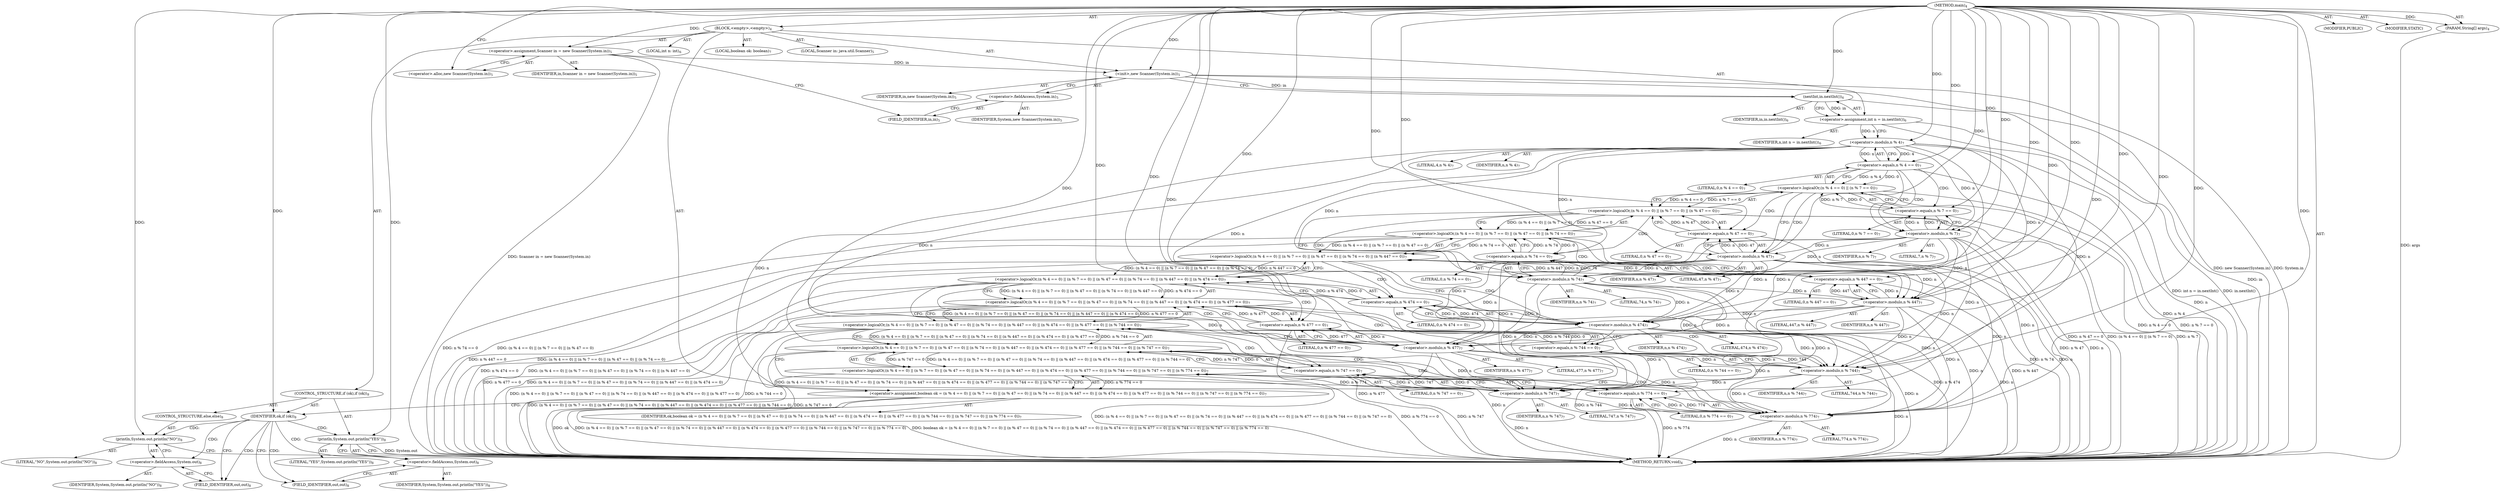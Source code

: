 digraph "main" {  
"19" [label = <(METHOD,main)<SUB>4</SUB>> ]
"20" [label = <(PARAM,String[] args)<SUB>4</SUB>> ]
"21" [label = <(BLOCK,&lt;empty&gt;,&lt;empty&gt;)<SUB>4</SUB>> ]
"4" [label = <(LOCAL,Scanner in: java.util.Scanner)<SUB>5</SUB>> ]
"22" [label = <(&lt;operator&gt;.assignment,Scanner in = new Scanner(System.in))<SUB>5</SUB>> ]
"23" [label = <(IDENTIFIER,in,Scanner in = new Scanner(System.in))<SUB>5</SUB>> ]
"24" [label = <(&lt;operator&gt;.alloc,new Scanner(System.in))<SUB>5</SUB>> ]
"25" [label = <(&lt;init&gt;,new Scanner(System.in))<SUB>5</SUB>> ]
"3" [label = <(IDENTIFIER,in,new Scanner(System.in))<SUB>5</SUB>> ]
"26" [label = <(&lt;operator&gt;.fieldAccess,System.in)<SUB>5</SUB>> ]
"27" [label = <(IDENTIFIER,System,new Scanner(System.in))<SUB>5</SUB>> ]
"28" [label = <(FIELD_IDENTIFIER,in,in)<SUB>5</SUB>> ]
"29" [label = <(LOCAL,int n: int)<SUB>6</SUB>> ]
"30" [label = <(&lt;operator&gt;.assignment,int n = in.nextInt())<SUB>6</SUB>> ]
"31" [label = <(IDENTIFIER,n,int n = in.nextInt())<SUB>6</SUB>> ]
"32" [label = <(nextInt,in.nextInt())<SUB>6</SUB>> ]
"33" [label = <(IDENTIFIER,in,in.nextInt())<SUB>6</SUB>> ]
"34" [label = <(LOCAL,boolean ok: boolean)<SUB>7</SUB>> ]
"35" [label = <(&lt;operator&gt;.assignment,boolean ok = (n % 4 == 0) || (n % 7 == 0) || (n % 47 == 0) || (n % 74 == 0) || (n % 447 == 0) || (n % 474 == 0) || (n % 477 == 0) || (n % 744 == 0) || (n % 747 == 0) || (n % 774 == 0))<SUB>7</SUB>> ]
"36" [label = <(IDENTIFIER,ok,boolean ok = (n % 4 == 0) || (n % 7 == 0) || (n % 47 == 0) || (n % 74 == 0) || (n % 447 == 0) || (n % 474 == 0) || (n % 477 == 0) || (n % 744 == 0) || (n % 747 == 0) || (n % 774 == 0))<SUB>7</SUB>> ]
"37" [label = <(&lt;operator&gt;.logicalOr,(n % 4 == 0) || (n % 7 == 0) || (n % 47 == 0) || (n % 74 == 0) || (n % 447 == 0) || (n % 474 == 0) || (n % 477 == 0) || (n % 744 == 0) || (n % 747 == 0) || (n % 774 == 0))<SUB>7</SUB>> ]
"38" [label = <(&lt;operator&gt;.logicalOr,(n % 4 == 0) || (n % 7 == 0) || (n % 47 == 0) || (n % 74 == 0) || (n % 447 == 0) || (n % 474 == 0) || (n % 477 == 0) || (n % 744 == 0) || (n % 747 == 0))<SUB>7</SUB>> ]
"39" [label = <(&lt;operator&gt;.logicalOr,(n % 4 == 0) || (n % 7 == 0) || (n % 47 == 0) || (n % 74 == 0) || (n % 447 == 0) || (n % 474 == 0) || (n % 477 == 0) || (n % 744 == 0))<SUB>7</SUB>> ]
"40" [label = <(&lt;operator&gt;.logicalOr,(n % 4 == 0) || (n % 7 == 0) || (n % 47 == 0) || (n % 74 == 0) || (n % 447 == 0) || (n % 474 == 0) || (n % 477 == 0))<SUB>7</SUB>> ]
"41" [label = <(&lt;operator&gt;.logicalOr,(n % 4 == 0) || (n % 7 == 0) || (n % 47 == 0) || (n % 74 == 0) || (n % 447 == 0) || (n % 474 == 0))<SUB>7</SUB>> ]
"42" [label = <(&lt;operator&gt;.logicalOr,(n % 4 == 0) || (n % 7 == 0) || (n % 47 == 0) || (n % 74 == 0) || (n % 447 == 0))<SUB>7</SUB>> ]
"43" [label = <(&lt;operator&gt;.logicalOr,(n % 4 == 0) || (n % 7 == 0) || (n % 47 == 0) || (n % 74 == 0))<SUB>7</SUB>> ]
"44" [label = <(&lt;operator&gt;.logicalOr,(n % 4 == 0) || (n % 7 == 0) || (n % 47 == 0))<SUB>7</SUB>> ]
"45" [label = <(&lt;operator&gt;.logicalOr,(n % 4 == 0) || (n % 7 == 0))<SUB>7</SUB>> ]
"46" [label = <(&lt;operator&gt;.equals,n % 4 == 0)<SUB>7</SUB>> ]
"47" [label = <(&lt;operator&gt;.modulo,n % 4)<SUB>7</SUB>> ]
"48" [label = <(IDENTIFIER,n,n % 4)<SUB>7</SUB>> ]
"49" [label = <(LITERAL,4,n % 4)<SUB>7</SUB>> ]
"50" [label = <(LITERAL,0,n % 4 == 0)<SUB>7</SUB>> ]
"51" [label = <(&lt;operator&gt;.equals,n % 7 == 0)<SUB>7</SUB>> ]
"52" [label = <(&lt;operator&gt;.modulo,n % 7)<SUB>7</SUB>> ]
"53" [label = <(IDENTIFIER,n,n % 7)<SUB>7</SUB>> ]
"54" [label = <(LITERAL,7,n % 7)<SUB>7</SUB>> ]
"55" [label = <(LITERAL,0,n % 7 == 0)<SUB>7</SUB>> ]
"56" [label = <(&lt;operator&gt;.equals,n % 47 == 0)<SUB>7</SUB>> ]
"57" [label = <(&lt;operator&gt;.modulo,n % 47)<SUB>7</SUB>> ]
"58" [label = <(IDENTIFIER,n,n % 47)<SUB>7</SUB>> ]
"59" [label = <(LITERAL,47,n % 47)<SUB>7</SUB>> ]
"60" [label = <(LITERAL,0,n % 47 == 0)<SUB>7</SUB>> ]
"61" [label = <(&lt;operator&gt;.equals,n % 74 == 0)<SUB>7</SUB>> ]
"62" [label = <(&lt;operator&gt;.modulo,n % 74)<SUB>7</SUB>> ]
"63" [label = <(IDENTIFIER,n,n % 74)<SUB>7</SUB>> ]
"64" [label = <(LITERAL,74,n % 74)<SUB>7</SUB>> ]
"65" [label = <(LITERAL,0,n % 74 == 0)<SUB>7</SUB>> ]
"66" [label = <(&lt;operator&gt;.equals,n % 447 == 0)<SUB>7</SUB>> ]
"67" [label = <(&lt;operator&gt;.modulo,n % 447)<SUB>7</SUB>> ]
"68" [label = <(IDENTIFIER,n,n % 447)<SUB>7</SUB>> ]
"69" [label = <(LITERAL,447,n % 447)<SUB>7</SUB>> ]
"70" [label = <(LITERAL,0,n % 447 == 0)<SUB>7</SUB>> ]
"71" [label = <(&lt;operator&gt;.equals,n % 474 == 0)<SUB>7</SUB>> ]
"72" [label = <(&lt;operator&gt;.modulo,n % 474)<SUB>7</SUB>> ]
"73" [label = <(IDENTIFIER,n,n % 474)<SUB>7</SUB>> ]
"74" [label = <(LITERAL,474,n % 474)<SUB>7</SUB>> ]
"75" [label = <(LITERAL,0,n % 474 == 0)<SUB>7</SUB>> ]
"76" [label = <(&lt;operator&gt;.equals,n % 477 == 0)<SUB>7</SUB>> ]
"77" [label = <(&lt;operator&gt;.modulo,n % 477)<SUB>7</SUB>> ]
"78" [label = <(IDENTIFIER,n,n % 477)<SUB>7</SUB>> ]
"79" [label = <(LITERAL,477,n % 477)<SUB>7</SUB>> ]
"80" [label = <(LITERAL,0,n % 477 == 0)<SUB>7</SUB>> ]
"81" [label = <(&lt;operator&gt;.equals,n % 744 == 0)<SUB>7</SUB>> ]
"82" [label = <(&lt;operator&gt;.modulo,n % 744)<SUB>7</SUB>> ]
"83" [label = <(IDENTIFIER,n,n % 744)<SUB>7</SUB>> ]
"84" [label = <(LITERAL,744,n % 744)<SUB>7</SUB>> ]
"85" [label = <(LITERAL,0,n % 744 == 0)<SUB>7</SUB>> ]
"86" [label = <(&lt;operator&gt;.equals,n % 747 == 0)<SUB>7</SUB>> ]
"87" [label = <(&lt;operator&gt;.modulo,n % 747)<SUB>7</SUB>> ]
"88" [label = <(IDENTIFIER,n,n % 747)<SUB>7</SUB>> ]
"89" [label = <(LITERAL,747,n % 747)<SUB>7</SUB>> ]
"90" [label = <(LITERAL,0,n % 747 == 0)<SUB>7</SUB>> ]
"91" [label = <(&lt;operator&gt;.equals,n % 774 == 0)<SUB>7</SUB>> ]
"92" [label = <(&lt;operator&gt;.modulo,n % 774)<SUB>7</SUB>> ]
"93" [label = <(IDENTIFIER,n,n % 774)<SUB>7</SUB>> ]
"94" [label = <(LITERAL,774,n % 774)<SUB>7</SUB>> ]
"95" [label = <(LITERAL,0,n % 774 == 0)<SUB>7</SUB>> ]
"96" [label = <(CONTROL_STRUCTURE,if (ok),if (ok))<SUB>8</SUB>> ]
"97" [label = <(IDENTIFIER,ok,if (ok))<SUB>8</SUB>> ]
"98" [label = <(println,System.out.println(&quot;YES&quot;))<SUB>8</SUB>> ]
"99" [label = <(&lt;operator&gt;.fieldAccess,System.out)<SUB>8</SUB>> ]
"100" [label = <(IDENTIFIER,System,System.out.println(&quot;YES&quot;))<SUB>8</SUB>> ]
"101" [label = <(FIELD_IDENTIFIER,out,out)<SUB>8</SUB>> ]
"102" [label = <(LITERAL,&quot;YES&quot;,System.out.println(&quot;YES&quot;))<SUB>8</SUB>> ]
"103" [label = <(CONTROL_STRUCTURE,else,else)<SUB>8</SUB>> ]
"104" [label = <(println,System.out.println(&quot;NO&quot;))<SUB>8</SUB>> ]
"105" [label = <(&lt;operator&gt;.fieldAccess,System.out)<SUB>8</SUB>> ]
"106" [label = <(IDENTIFIER,System,System.out.println(&quot;NO&quot;))<SUB>8</SUB>> ]
"107" [label = <(FIELD_IDENTIFIER,out,out)<SUB>8</SUB>> ]
"108" [label = <(LITERAL,&quot;NO&quot;,System.out.println(&quot;NO&quot;))<SUB>8</SUB>> ]
"109" [label = <(MODIFIER,PUBLIC)> ]
"110" [label = <(MODIFIER,STATIC)> ]
"111" [label = <(METHOD_RETURN,void)<SUB>4</SUB>> ]
  "19" -> "20"  [ label = "AST: "] 
  "19" -> "21"  [ label = "AST: "] 
  "19" -> "109"  [ label = "AST: "] 
  "19" -> "110"  [ label = "AST: "] 
  "19" -> "111"  [ label = "AST: "] 
  "21" -> "4"  [ label = "AST: "] 
  "21" -> "22"  [ label = "AST: "] 
  "21" -> "25"  [ label = "AST: "] 
  "21" -> "29"  [ label = "AST: "] 
  "21" -> "30"  [ label = "AST: "] 
  "21" -> "34"  [ label = "AST: "] 
  "21" -> "35"  [ label = "AST: "] 
  "21" -> "96"  [ label = "AST: "] 
  "22" -> "23"  [ label = "AST: "] 
  "22" -> "24"  [ label = "AST: "] 
  "25" -> "3"  [ label = "AST: "] 
  "25" -> "26"  [ label = "AST: "] 
  "26" -> "27"  [ label = "AST: "] 
  "26" -> "28"  [ label = "AST: "] 
  "30" -> "31"  [ label = "AST: "] 
  "30" -> "32"  [ label = "AST: "] 
  "32" -> "33"  [ label = "AST: "] 
  "35" -> "36"  [ label = "AST: "] 
  "35" -> "37"  [ label = "AST: "] 
  "37" -> "38"  [ label = "AST: "] 
  "37" -> "91"  [ label = "AST: "] 
  "38" -> "39"  [ label = "AST: "] 
  "38" -> "86"  [ label = "AST: "] 
  "39" -> "40"  [ label = "AST: "] 
  "39" -> "81"  [ label = "AST: "] 
  "40" -> "41"  [ label = "AST: "] 
  "40" -> "76"  [ label = "AST: "] 
  "41" -> "42"  [ label = "AST: "] 
  "41" -> "71"  [ label = "AST: "] 
  "42" -> "43"  [ label = "AST: "] 
  "42" -> "66"  [ label = "AST: "] 
  "43" -> "44"  [ label = "AST: "] 
  "43" -> "61"  [ label = "AST: "] 
  "44" -> "45"  [ label = "AST: "] 
  "44" -> "56"  [ label = "AST: "] 
  "45" -> "46"  [ label = "AST: "] 
  "45" -> "51"  [ label = "AST: "] 
  "46" -> "47"  [ label = "AST: "] 
  "46" -> "50"  [ label = "AST: "] 
  "47" -> "48"  [ label = "AST: "] 
  "47" -> "49"  [ label = "AST: "] 
  "51" -> "52"  [ label = "AST: "] 
  "51" -> "55"  [ label = "AST: "] 
  "52" -> "53"  [ label = "AST: "] 
  "52" -> "54"  [ label = "AST: "] 
  "56" -> "57"  [ label = "AST: "] 
  "56" -> "60"  [ label = "AST: "] 
  "57" -> "58"  [ label = "AST: "] 
  "57" -> "59"  [ label = "AST: "] 
  "61" -> "62"  [ label = "AST: "] 
  "61" -> "65"  [ label = "AST: "] 
  "62" -> "63"  [ label = "AST: "] 
  "62" -> "64"  [ label = "AST: "] 
  "66" -> "67"  [ label = "AST: "] 
  "66" -> "70"  [ label = "AST: "] 
  "67" -> "68"  [ label = "AST: "] 
  "67" -> "69"  [ label = "AST: "] 
  "71" -> "72"  [ label = "AST: "] 
  "71" -> "75"  [ label = "AST: "] 
  "72" -> "73"  [ label = "AST: "] 
  "72" -> "74"  [ label = "AST: "] 
  "76" -> "77"  [ label = "AST: "] 
  "76" -> "80"  [ label = "AST: "] 
  "77" -> "78"  [ label = "AST: "] 
  "77" -> "79"  [ label = "AST: "] 
  "81" -> "82"  [ label = "AST: "] 
  "81" -> "85"  [ label = "AST: "] 
  "82" -> "83"  [ label = "AST: "] 
  "82" -> "84"  [ label = "AST: "] 
  "86" -> "87"  [ label = "AST: "] 
  "86" -> "90"  [ label = "AST: "] 
  "87" -> "88"  [ label = "AST: "] 
  "87" -> "89"  [ label = "AST: "] 
  "91" -> "92"  [ label = "AST: "] 
  "91" -> "95"  [ label = "AST: "] 
  "92" -> "93"  [ label = "AST: "] 
  "92" -> "94"  [ label = "AST: "] 
  "96" -> "97"  [ label = "AST: "] 
  "96" -> "98"  [ label = "AST: "] 
  "96" -> "103"  [ label = "AST: "] 
  "98" -> "99"  [ label = "AST: "] 
  "98" -> "102"  [ label = "AST: "] 
  "99" -> "100"  [ label = "AST: "] 
  "99" -> "101"  [ label = "AST: "] 
  "103" -> "104"  [ label = "AST: "] 
  "104" -> "105"  [ label = "AST: "] 
  "104" -> "108"  [ label = "AST: "] 
  "105" -> "106"  [ label = "AST: "] 
  "105" -> "107"  [ label = "AST: "] 
  "22" -> "28"  [ label = "CFG: "] 
  "25" -> "32"  [ label = "CFG: "] 
  "30" -> "47"  [ label = "CFG: "] 
  "35" -> "97"  [ label = "CFG: "] 
  "24" -> "22"  [ label = "CFG: "] 
  "26" -> "25"  [ label = "CFG: "] 
  "32" -> "30"  [ label = "CFG: "] 
  "37" -> "35"  [ label = "CFG: "] 
  "97" -> "101"  [ label = "CFG: "] 
  "97" -> "107"  [ label = "CFG: "] 
  "98" -> "111"  [ label = "CFG: "] 
  "28" -> "26"  [ label = "CFG: "] 
  "38" -> "37"  [ label = "CFG: "] 
  "38" -> "92"  [ label = "CFG: "] 
  "91" -> "37"  [ label = "CFG: "] 
  "99" -> "98"  [ label = "CFG: "] 
  "104" -> "111"  [ label = "CFG: "] 
  "39" -> "38"  [ label = "CFG: "] 
  "39" -> "87"  [ label = "CFG: "] 
  "86" -> "38"  [ label = "CFG: "] 
  "92" -> "91"  [ label = "CFG: "] 
  "101" -> "99"  [ label = "CFG: "] 
  "105" -> "104"  [ label = "CFG: "] 
  "40" -> "39"  [ label = "CFG: "] 
  "40" -> "82"  [ label = "CFG: "] 
  "81" -> "39"  [ label = "CFG: "] 
  "87" -> "86"  [ label = "CFG: "] 
  "107" -> "105"  [ label = "CFG: "] 
  "41" -> "40"  [ label = "CFG: "] 
  "41" -> "77"  [ label = "CFG: "] 
  "76" -> "40"  [ label = "CFG: "] 
  "82" -> "81"  [ label = "CFG: "] 
  "42" -> "41"  [ label = "CFG: "] 
  "42" -> "72"  [ label = "CFG: "] 
  "71" -> "41"  [ label = "CFG: "] 
  "77" -> "76"  [ label = "CFG: "] 
  "43" -> "42"  [ label = "CFG: "] 
  "43" -> "67"  [ label = "CFG: "] 
  "66" -> "42"  [ label = "CFG: "] 
  "72" -> "71"  [ label = "CFG: "] 
  "44" -> "43"  [ label = "CFG: "] 
  "44" -> "62"  [ label = "CFG: "] 
  "61" -> "43"  [ label = "CFG: "] 
  "67" -> "66"  [ label = "CFG: "] 
  "45" -> "44"  [ label = "CFG: "] 
  "45" -> "57"  [ label = "CFG: "] 
  "56" -> "44"  [ label = "CFG: "] 
  "62" -> "61"  [ label = "CFG: "] 
  "46" -> "45"  [ label = "CFG: "] 
  "46" -> "52"  [ label = "CFG: "] 
  "51" -> "45"  [ label = "CFG: "] 
  "57" -> "56"  [ label = "CFG: "] 
  "47" -> "46"  [ label = "CFG: "] 
  "52" -> "51"  [ label = "CFG: "] 
  "19" -> "24"  [ label = "CFG: "] 
  "20" -> "111"  [ label = "DDG: args"] 
  "22" -> "111"  [ label = "DDG: Scanner in = new Scanner(System.in)"] 
  "25" -> "111"  [ label = "DDG: System.in"] 
  "25" -> "111"  [ label = "DDG: new Scanner(System.in)"] 
  "32" -> "111"  [ label = "DDG: in"] 
  "30" -> "111"  [ label = "DDG: in.nextInt()"] 
  "30" -> "111"  [ label = "DDG: int n = in.nextInt()"] 
  "35" -> "111"  [ label = "DDG: ok"] 
  "47" -> "111"  [ label = "DDG: n"] 
  "46" -> "111"  [ label = "DDG: n % 4"] 
  "45" -> "111"  [ label = "DDG: n % 4 == 0"] 
  "52" -> "111"  [ label = "DDG: n"] 
  "51" -> "111"  [ label = "DDG: n % 7"] 
  "45" -> "111"  [ label = "DDG: n % 7 == 0"] 
  "44" -> "111"  [ label = "DDG: (n % 4 == 0) || (n % 7 == 0)"] 
  "57" -> "111"  [ label = "DDG: n"] 
  "56" -> "111"  [ label = "DDG: n % 47"] 
  "44" -> "111"  [ label = "DDG: n % 47 == 0"] 
  "43" -> "111"  [ label = "DDG: (n % 4 == 0) || (n % 7 == 0) || (n % 47 == 0)"] 
  "62" -> "111"  [ label = "DDG: n"] 
  "61" -> "111"  [ label = "DDG: n % 74"] 
  "43" -> "111"  [ label = "DDG: n % 74 == 0"] 
  "42" -> "111"  [ label = "DDG: (n % 4 == 0) || (n % 7 == 0) || (n % 47 == 0) || (n % 74 == 0)"] 
  "67" -> "111"  [ label = "DDG: n"] 
  "66" -> "111"  [ label = "DDG: n % 447"] 
  "42" -> "111"  [ label = "DDG: n % 447 == 0"] 
  "41" -> "111"  [ label = "DDG: (n % 4 == 0) || (n % 7 == 0) || (n % 47 == 0) || (n % 74 == 0) || (n % 447 == 0)"] 
  "72" -> "111"  [ label = "DDG: n"] 
  "71" -> "111"  [ label = "DDG: n % 474"] 
  "41" -> "111"  [ label = "DDG: n % 474 == 0"] 
  "40" -> "111"  [ label = "DDG: (n % 4 == 0) || (n % 7 == 0) || (n % 47 == 0) || (n % 74 == 0) || (n % 447 == 0) || (n % 474 == 0)"] 
  "77" -> "111"  [ label = "DDG: n"] 
  "76" -> "111"  [ label = "DDG: n % 477"] 
  "40" -> "111"  [ label = "DDG: n % 477 == 0"] 
  "39" -> "111"  [ label = "DDG: (n % 4 == 0) || (n % 7 == 0) || (n % 47 == 0) || (n % 74 == 0) || (n % 447 == 0) || (n % 474 == 0) || (n % 477 == 0)"] 
  "82" -> "111"  [ label = "DDG: n"] 
  "81" -> "111"  [ label = "DDG: n % 744"] 
  "39" -> "111"  [ label = "DDG: n % 744 == 0"] 
  "38" -> "111"  [ label = "DDG: (n % 4 == 0) || (n % 7 == 0) || (n % 47 == 0) || (n % 74 == 0) || (n % 447 == 0) || (n % 474 == 0) || (n % 477 == 0) || (n % 744 == 0)"] 
  "87" -> "111"  [ label = "DDG: n"] 
  "86" -> "111"  [ label = "DDG: n % 747"] 
  "38" -> "111"  [ label = "DDG: n % 747 == 0"] 
  "37" -> "111"  [ label = "DDG: (n % 4 == 0) || (n % 7 == 0) || (n % 47 == 0) || (n % 74 == 0) || (n % 447 == 0) || (n % 474 == 0) || (n % 477 == 0) || (n % 744 == 0) || (n % 747 == 0)"] 
  "92" -> "111"  [ label = "DDG: n"] 
  "91" -> "111"  [ label = "DDG: n % 774"] 
  "37" -> "111"  [ label = "DDG: n % 774 == 0"] 
  "35" -> "111"  [ label = "DDG: (n % 4 == 0) || (n % 7 == 0) || (n % 47 == 0) || (n % 74 == 0) || (n % 447 == 0) || (n % 474 == 0) || (n % 477 == 0) || (n % 744 == 0) || (n % 747 == 0) || (n % 774 == 0)"] 
  "35" -> "111"  [ label = "DDG: boolean ok = (n % 4 == 0) || (n % 7 == 0) || (n % 47 == 0) || (n % 74 == 0) || (n % 447 == 0) || (n % 474 == 0) || (n % 477 == 0) || (n % 744 == 0) || (n % 747 == 0) || (n % 774 == 0)"] 
  "98" -> "111"  [ label = "DDG: System.out"] 
  "19" -> "20"  [ label = "DDG: "] 
  "19" -> "22"  [ label = "DDG: "] 
  "32" -> "30"  [ label = "DDG: in"] 
  "37" -> "35"  [ label = "DDG: (n % 4 == 0) || (n % 7 == 0) || (n % 47 == 0) || (n % 74 == 0) || (n % 447 == 0) || (n % 474 == 0) || (n % 477 == 0) || (n % 744 == 0) || (n % 747 == 0)"] 
  "37" -> "35"  [ label = "DDG: n % 774 == 0"] 
  "22" -> "25"  [ label = "DDG: in"] 
  "19" -> "25"  [ label = "DDG: "] 
  "19" -> "97"  [ label = "DDG: "] 
  "25" -> "32"  [ label = "DDG: in"] 
  "19" -> "32"  [ label = "DDG: "] 
  "38" -> "37"  [ label = "DDG: (n % 4 == 0) || (n % 7 == 0) || (n % 47 == 0) || (n % 74 == 0) || (n % 447 == 0) || (n % 474 == 0) || (n % 477 == 0) || (n % 744 == 0)"] 
  "38" -> "37"  [ label = "DDG: n % 747 == 0"] 
  "91" -> "37"  [ label = "DDG: n % 774"] 
  "91" -> "37"  [ label = "DDG: 0"] 
  "19" -> "98"  [ label = "DDG: "] 
  "39" -> "38"  [ label = "DDG: (n % 4 == 0) || (n % 7 == 0) || (n % 47 == 0) || (n % 74 == 0) || (n % 447 == 0) || (n % 474 == 0) || (n % 477 == 0)"] 
  "39" -> "38"  [ label = "DDG: n % 744 == 0"] 
  "86" -> "38"  [ label = "DDG: n % 747"] 
  "86" -> "38"  [ label = "DDG: 0"] 
  "92" -> "91"  [ label = "DDG: n"] 
  "92" -> "91"  [ label = "DDG: 774"] 
  "19" -> "91"  [ label = "DDG: "] 
  "19" -> "104"  [ label = "DDG: "] 
  "40" -> "39"  [ label = "DDG: (n % 4 == 0) || (n % 7 == 0) || (n % 47 == 0) || (n % 74 == 0) || (n % 447 == 0) || (n % 474 == 0)"] 
  "40" -> "39"  [ label = "DDG: n % 477 == 0"] 
  "81" -> "39"  [ label = "DDG: n % 744"] 
  "81" -> "39"  [ label = "DDG: 0"] 
  "87" -> "86"  [ label = "DDG: n"] 
  "87" -> "86"  [ label = "DDG: 747"] 
  "19" -> "86"  [ label = "DDG: "] 
  "47" -> "92"  [ label = "DDG: n"] 
  "52" -> "92"  [ label = "DDG: n"] 
  "57" -> "92"  [ label = "DDG: n"] 
  "62" -> "92"  [ label = "DDG: n"] 
  "67" -> "92"  [ label = "DDG: n"] 
  "72" -> "92"  [ label = "DDG: n"] 
  "77" -> "92"  [ label = "DDG: n"] 
  "82" -> "92"  [ label = "DDG: n"] 
  "87" -> "92"  [ label = "DDG: n"] 
  "19" -> "92"  [ label = "DDG: "] 
  "41" -> "40"  [ label = "DDG: (n % 4 == 0) || (n % 7 == 0) || (n % 47 == 0) || (n % 74 == 0) || (n % 447 == 0)"] 
  "41" -> "40"  [ label = "DDG: n % 474 == 0"] 
  "76" -> "40"  [ label = "DDG: n % 477"] 
  "76" -> "40"  [ label = "DDG: 0"] 
  "82" -> "81"  [ label = "DDG: n"] 
  "82" -> "81"  [ label = "DDG: 744"] 
  "19" -> "81"  [ label = "DDG: "] 
  "47" -> "87"  [ label = "DDG: n"] 
  "52" -> "87"  [ label = "DDG: n"] 
  "57" -> "87"  [ label = "DDG: n"] 
  "62" -> "87"  [ label = "DDG: n"] 
  "67" -> "87"  [ label = "DDG: n"] 
  "72" -> "87"  [ label = "DDG: n"] 
  "77" -> "87"  [ label = "DDG: n"] 
  "82" -> "87"  [ label = "DDG: n"] 
  "19" -> "87"  [ label = "DDG: "] 
  "42" -> "41"  [ label = "DDG: (n % 4 == 0) || (n % 7 == 0) || (n % 47 == 0) || (n % 74 == 0)"] 
  "42" -> "41"  [ label = "DDG: n % 447 == 0"] 
  "71" -> "41"  [ label = "DDG: n % 474"] 
  "71" -> "41"  [ label = "DDG: 0"] 
  "77" -> "76"  [ label = "DDG: n"] 
  "77" -> "76"  [ label = "DDG: 477"] 
  "19" -> "76"  [ label = "DDG: "] 
  "47" -> "82"  [ label = "DDG: n"] 
  "52" -> "82"  [ label = "DDG: n"] 
  "57" -> "82"  [ label = "DDG: n"] 
  "62" -> "82"  [ label = "DDG: n"] 
  "67" -> "82"  [ label = "DDG: n"] 
  "72" -> "82"  [ label = "DDG: n"] 
  "77" -> "82"  [ label = "DDG: n"] 
  "19" -> "82"  [ label = "DDG: "] 
  "43" -> "42"  [ label = "DDG: (n % 4 == 0) || (n % 7 == 0) || (n % 47 == 0)"] 
  "43" -> "42"  [ label = "DDG: n % 74 == 0"] 
  "66" -> "42"  [ label = "DDG: n % 447"] 
  "66" -> "42"  [ label = "DDG: 0"] 
  "72" -> "71"  [ label = "DDG: n"] 
  "72" -> "71"  [ label = "DDG: 474"] 
  "19" -> "71"  [ label = "DDG: "] 
  "47" -> "77"  [ label = "DDG: n"] 
  "52" -> "77"  [ label = "DDG: n"] 
  "57" -> "77"  [ label = "DDG: n"] 
  "62" -> "77"  [ label = "DDG: n"] 
  "67" -> "77"  [ label = "DDG: n"] 
  "72" -> "77"  [ label = "DDG: n"] 
  "19" -> "77"  [ label = "DDG: "] 
  "44" -> "43"  [ label = "DDG: (n % 4 == 0) || (n % 7 == 0)"] 
  "44" -> "43"  [ label = "DDG: n % 47 == 0"] 
  "61" -> "43"  [ label = "DDG: n % 74"] 
  "61" -> "43"  [ label = "DDG: 0"] 
  "67" -> "66"  [ label = "DDG: n"] 
  "67" -> "66"  [ label = "DDG: 447"] 
  "19" -> "66"  [ label = "DDG: "] 
  "47" -> "72"  [ label = "DDG: n"] 
  "52" -> "72"  [ label = "DDG: n"] 
  "57" -> "72"  [ label = "DDG: n"] 
  "62" -> "72"  [ label = "DDG: n"] 
  "67" -> "72"  [ label = "DDG: n"] 
  "19" -> "72"  [ label = "DDG: "] 
  "45" -> "44"  [ label = "DDG: n % 4 == 0"] 
  "45" -> "44"  [ label = "DDG: n % 7 == 0"] 
  "56" -> "44"  [ label = "DDG: n % 47"] 
  "56" -> "44"  [ label = "DDG: 0"] 
  "62" -> "61"  [ label = "DDG: n"] 
  "62" -> "61"  [ label = "DDG: 74"] 
  "19" -> "61"  [ label = "DDG: "] 
  "47" -> "67"  [ label = "DDG: n"] 
  "52" -> "67"  [ label = "DDG: n"] 
  "57" -> "67"  [ label = "DDG: n"] 
  "62" -> "67"  [ label = "DDG: n"] 
  "19" -> "67"  [ label = "DDG: "] 
  "46" -> "45"  [ label = "DDG: n % 4"] 
  "46" -> "45"  [ label = "DDG: 0"] 
  "51" -> "45"  [ label = "DDG: n % 7"] 
  "51" -> "45"  [ label = "DDG: 0"] 
  "57" -> "56"  [ label = "DDG: n"] 
  "57" -> "56"  [ label = "DDG: 47"] 
  "19" -> "56"  [ label = "DDG: "] 
  "47" -> "62"  [ label = "DDG: n"] 
  "52" -> "62"  [ label = "DDG: n"] 
  "57" -> "62"  [ label = "DDG: n"] 
  "19" -> "62"  [ label = "DDG: "] 
  "47" -> "46"  [ label = "DDG: n"] 
  "47" -> "46"  [ label = "DDG: 4"] 
  "19" -> "46"  [ label = "DDG: "] 
  "52" -> "51"  [ label = "DDG: n"] 
  "52" -> "51"  [ label = "DDG: 7"] 
  "19" -> "51"  [ label = "DDG: "] 
  "47" -> "57"  [ label = "DDG: n"] 
  "52" -> "57"  [ label = "DDG: n"] 
  "19" -> "57"  [ label = "DDG: "] 
  "30" -> "47"  [ label = "DDG: n"] 
  "19" -> "47"  [ label = "DDG: "] 
  "47" -> "52"  [ label = "DDG: n"] 
  "19" -> "52"  [ label = "DDG: "] 
  "97" -> "107"  [ label = "CDG: "] 
  "97" -> "98"  [ label = "CDG: "] 
  "97" -> "99"  [ label = "CDG: "] 
  "97" -> "104"  [ label = "CDG: "] 
  "97" -> "101"  [ label = "CDG: "] 
  "97" -> "105"  [ label = "CDG: "] 
  "38" -> "92"  [ label = "CDG: "] 
  "38" -> "91"  [ label = "CDG: "] 
  "39" -> "87"  [ label = "CDG: "] 
  "39" -> "86"  [ label = "CDG: "] 
  "40" -> "81"  [ label = "CDG: "] 
  "40" -> "82"  [ label = "CDG: "] 
  "41" -> "77"  [ label = "CDG: "] 
  "41" -> "76"  [ label = "CDG: "] 
  "42" -> "72"  [ label = "CDG: "] 
  "42" -> "71"  [ label = "CDG: "] 
  "43" -> "66"  [ label = "CDG: "] 
  "43" -> "67"  [ label = "CDG: "] 
  "44" -> "61"  [ label = "CDG: "] 
  "44" -> "62"  [ label = "CDG: "] 
  "45" -> "57"  [ label = "CDG: "] 
  "45" -> "56"  [ label = "CDG: "] 
  "46" -> "51"  [ label = "CDG: "] 
  "46" -> "52"  [ label = "CDG: "] 
}
